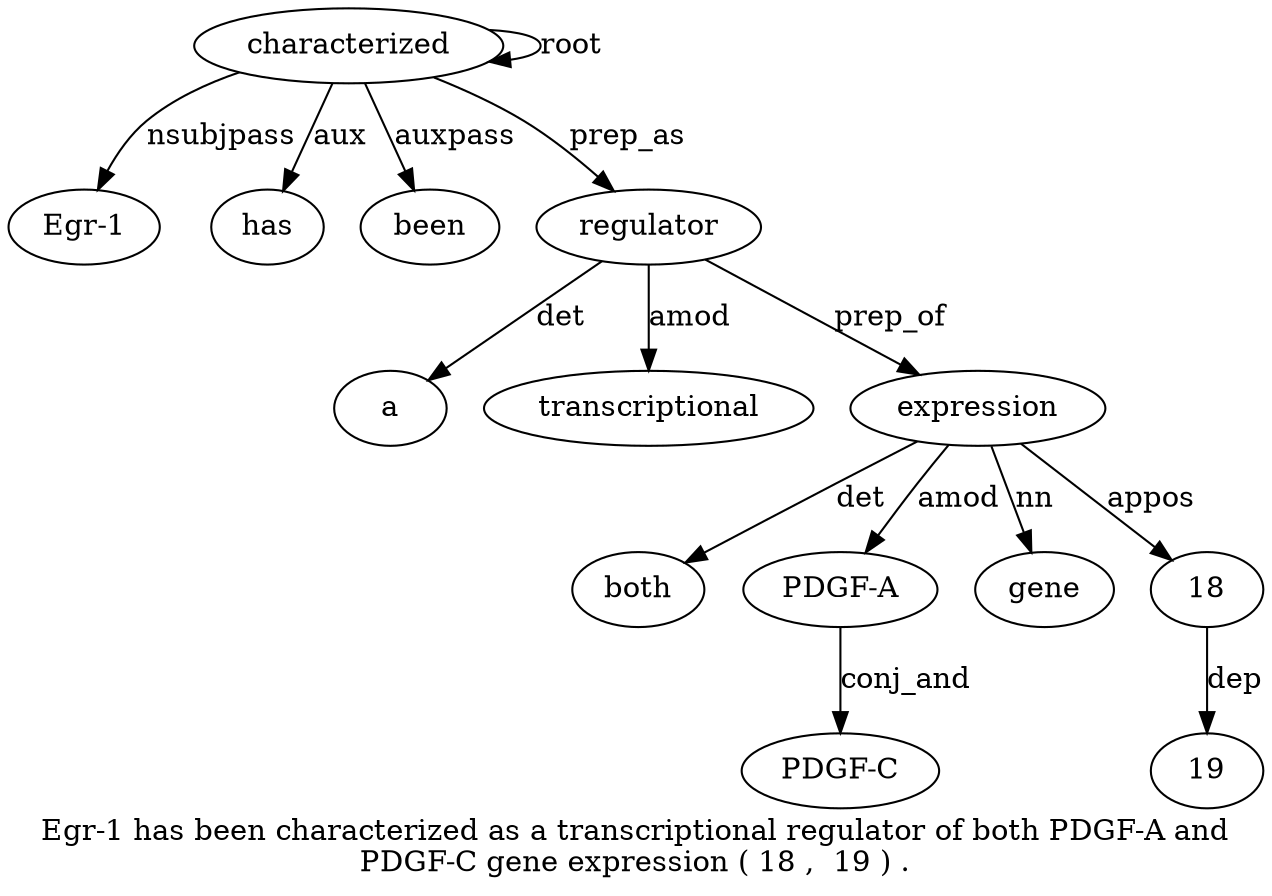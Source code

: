 digraph "Egr-1 has been characterized as a transcriptional regulator of both PDGF-A and PDGF-C gene expression ( 18 ,  19 ) ." {
label="Egr-1 has been characterized as a transcriptional regulator of both PDGF-A and
PDGF-C gene expression ( 18 ,  19 ) .";
characterized4 [style=filled, fillcolor=white, label=characterized];
"Egr-1" [style=filled, fillcolor=white, label="Egr-1"];
characterized4 -> "Egr-1"  [label=nsubjpass];
has2 [style=filled, fillcolor=white, label=has];
characterized4 -> has2  [label=aux];
been3 [style=filled, fillcolor=white, label=been];
characterized4 -> been3  [label=auxpass];
characterized4 -> characterized4  [label=root];
regulator8 [style=filled, fillcolor=white, label=regulator];
a6 [style=filled, fillcolor=white, label=a];
regulator8 -> a6  [label=det];
transcriptional7 [style=filled, fillcolor=white, label=transcriptional];
regulator8 -> transcriptional7  [label=amod];
characterized4 -> regulator8  [label=prep_as];
expression15 [style=filled, fillcolor=white, label=expression];
both10 [style=filled, fillcolor=white, label=both];
expression15 -> both10  [label=det];
"PDGF-A11" [style=filled, fillcolor=white, label="PDGF-A"];
expression15 -> "PDGF-A11"  [label=amod];
"PDGF-C13" [style=filled, fillcolor=white, label="PDGF-C"];
"PDGF-A11" -> "PDGF-C13"  [label=conj_and];
gene14 [style=filled, fillcolor=white, label=gene];
expression15 -> gene14  [label=nn];
regulator8 -> expression15  [label=prep_of];
1817 [style=filled, fillcolor=white, label=18];
expression15 -> 1817  [label=appos];
19 [style=filled, fillcolor=white, label=19];
1817 -> 19  [label=dep];
}
